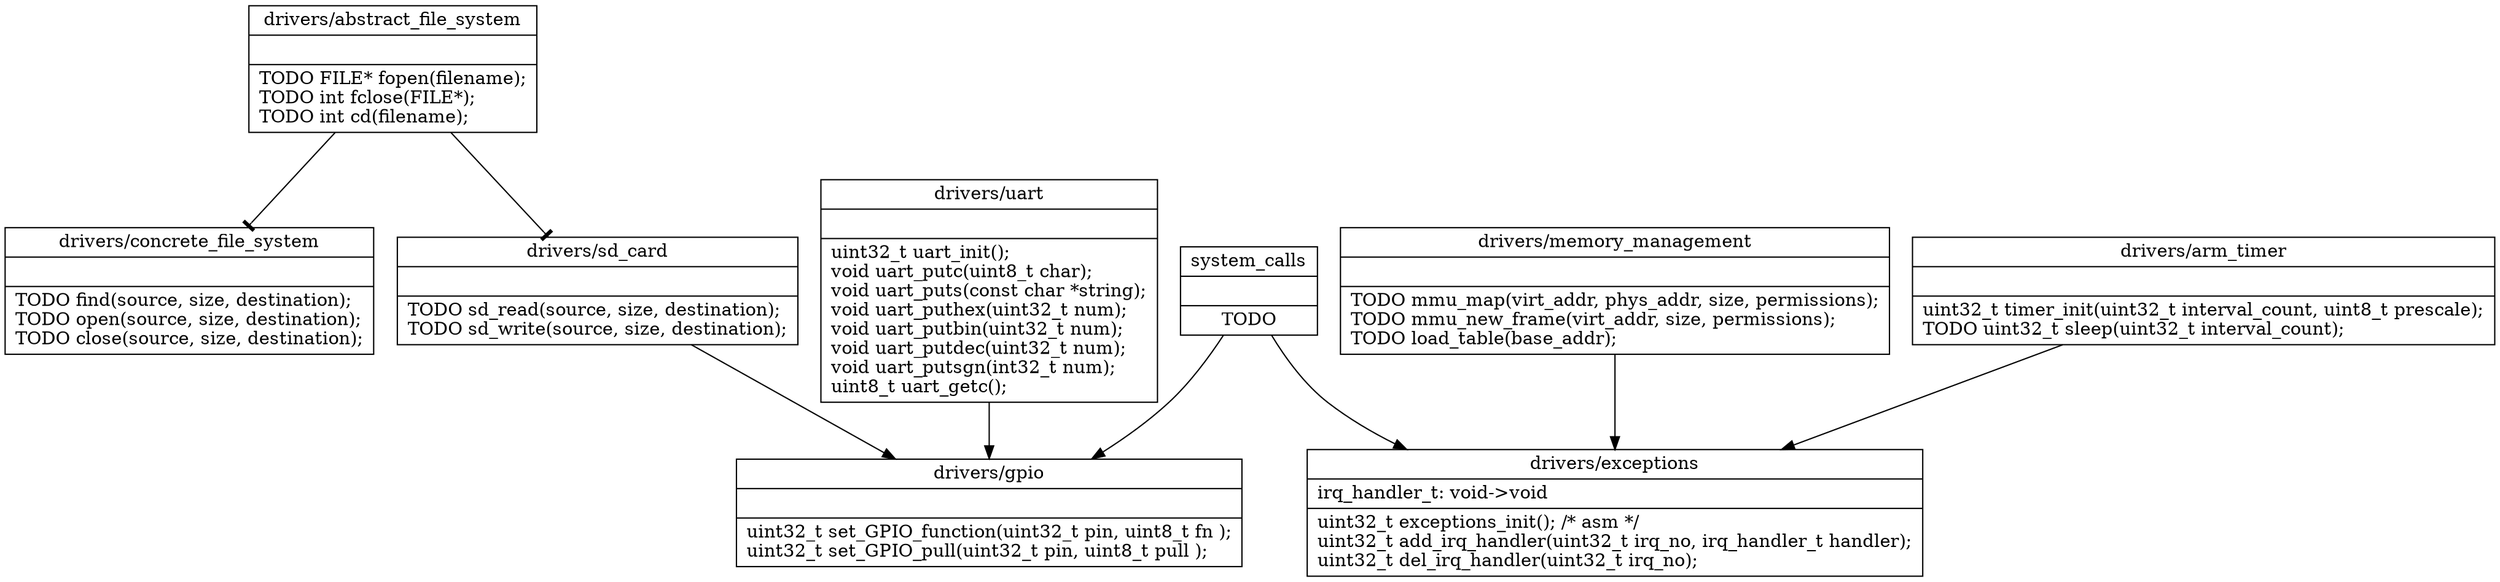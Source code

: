 digraph dependencies
{
    node [shape=record,label="{}"];

    afs [label="{drivers/abstract_file_system"
              +"|"
              +"|"
              +"TODO FILE* fopen(filename);\l"
              +"TODO int fclose(FILE*);\l"
              +"TODO int cd(filename);\l"
              +"}"];

    cfs [label="{drivers/concrete_file_system"
              +"|"
              +"|"
              +"TODO find(source, size, destination);\l"
              +"TODO open(source, size, destination);\l"
              +"TODO close(source, size, destination);\l"
              +"}"];

    sd [label="{drivers/sd_card"
             +"|"
             +"|"
             +"TODO sd_read(source, size, destination);\l"
             +"TODO sd_write(source, size, destination);\l"
             +"}"];

    mmu [label="{drivers/memory_management"
              +"|"
              +"|"
              +"TODO mmu_map(virt_addr, phys_addr, size, permissions);\l"
              +"TODO mmu_new_frame(virt_addr, size, permissions);\l"
              +"TODO load_table(base_addr);\l"
              +"}"];

    syscalls [label="{system_calls"
                   +"|"
                   +"|"
                   +"TODO"
                   +"}"];

    arm_timer [label="{drivers/arm_timer\n"
                     +"|"
                     +"|"
                     +"uint32_t timer_init(uint32_t interval_count, uint8_t prescale);\l"
                     +"TODO uint32_t sleep(uint32_t interval_count);\l"
                     +"}"];

    uart [label="{drivers/uart\n"
               +"|"
               +"|"
               +"uint32_t uart_init();\l"
               +"void uart_putc(uint8_t char);\l"
               +"void uart_puts(const char *string);\l"
               +"void uart_puthex(uint32_t num);\l"
               +"void uart_putbin(uint32_t num);\l"
               +"void uart_putdec(uint32_t num);\l"
               +"void uart_putsgn(int32_t  num);\l"
               +"uint8_t uart_getc();\l"
               +"}"];

    gpio [label="{drivers/gpio"
               +"|"
               +"|"
               +"uint32_t set_GPIO_function(uint32_t pin, uint8_t fn );\l"
               +"uint32_t set_GPIO_pull(uint32_t pin, uint8_t pull );\l"
               +"}"];

    exceptions [label="{drivers/exceptions\n"
                     +"|"
                     +"irq_handler_t: void-\>void\l"
                     +"|"
                     +"uint32_t exceptions_init(); /* asm */\l"
                     +"uint32_t add_irq_handler(uint32_t irq_no, irq_handler_t handler);\l"
                     +"uint32_t del_irq_handler(uint32_t irq_no);\l"
                     +"}"];

/*------------------------------------------*/

    mmu -> exceptions;
    syscalls -> exceptions;
    syscalls -> gpio;
    arm_timer -> exceptions;
    uart -> gpio;
    sd -> gpio;
    afs -> sd [arrowhead=tee];
    afs -> cfs [arrowhead=tee];
}
